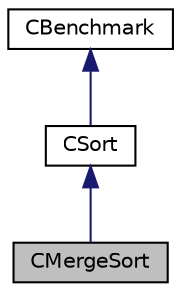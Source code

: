 digraph "CMergeSort"
{
  edge [fontname="Helvetica",fontsize="10",labelfontname="Helvetica",labelfontsize="10"];
  node [fontname="Helvetica",fontsize="10",shape=record];
  Node1 [label="CMergeSort",height=0.2,width=0.4,color="black", fillcolor="grey75", style="filled", fontcolor="black"];
  Node2 -> Node1 [dir="back",color="midnightblue",fontsize="10",style="solid"];
  Node2 [label="CSort",height=0.2,width=0.4,color="black", fillcolor="white", style="filled",URL="$class_c_sort.html",tooltip="definicja klasy abstrakcyjnej CSort jest klasa bazowa dla konkretnych typow sortowan. jest przykladem klasy obserwowanej. "];
  Node3 -> Node2 [dir="back",color="midnightblue",fontsize="10",style="solid"];
  Node3 [label="CBenchmark",height=0.2,width=0.4,color="black", fillcolor="white", style="filled",URL="$class_c_benchmark.html"];
}
